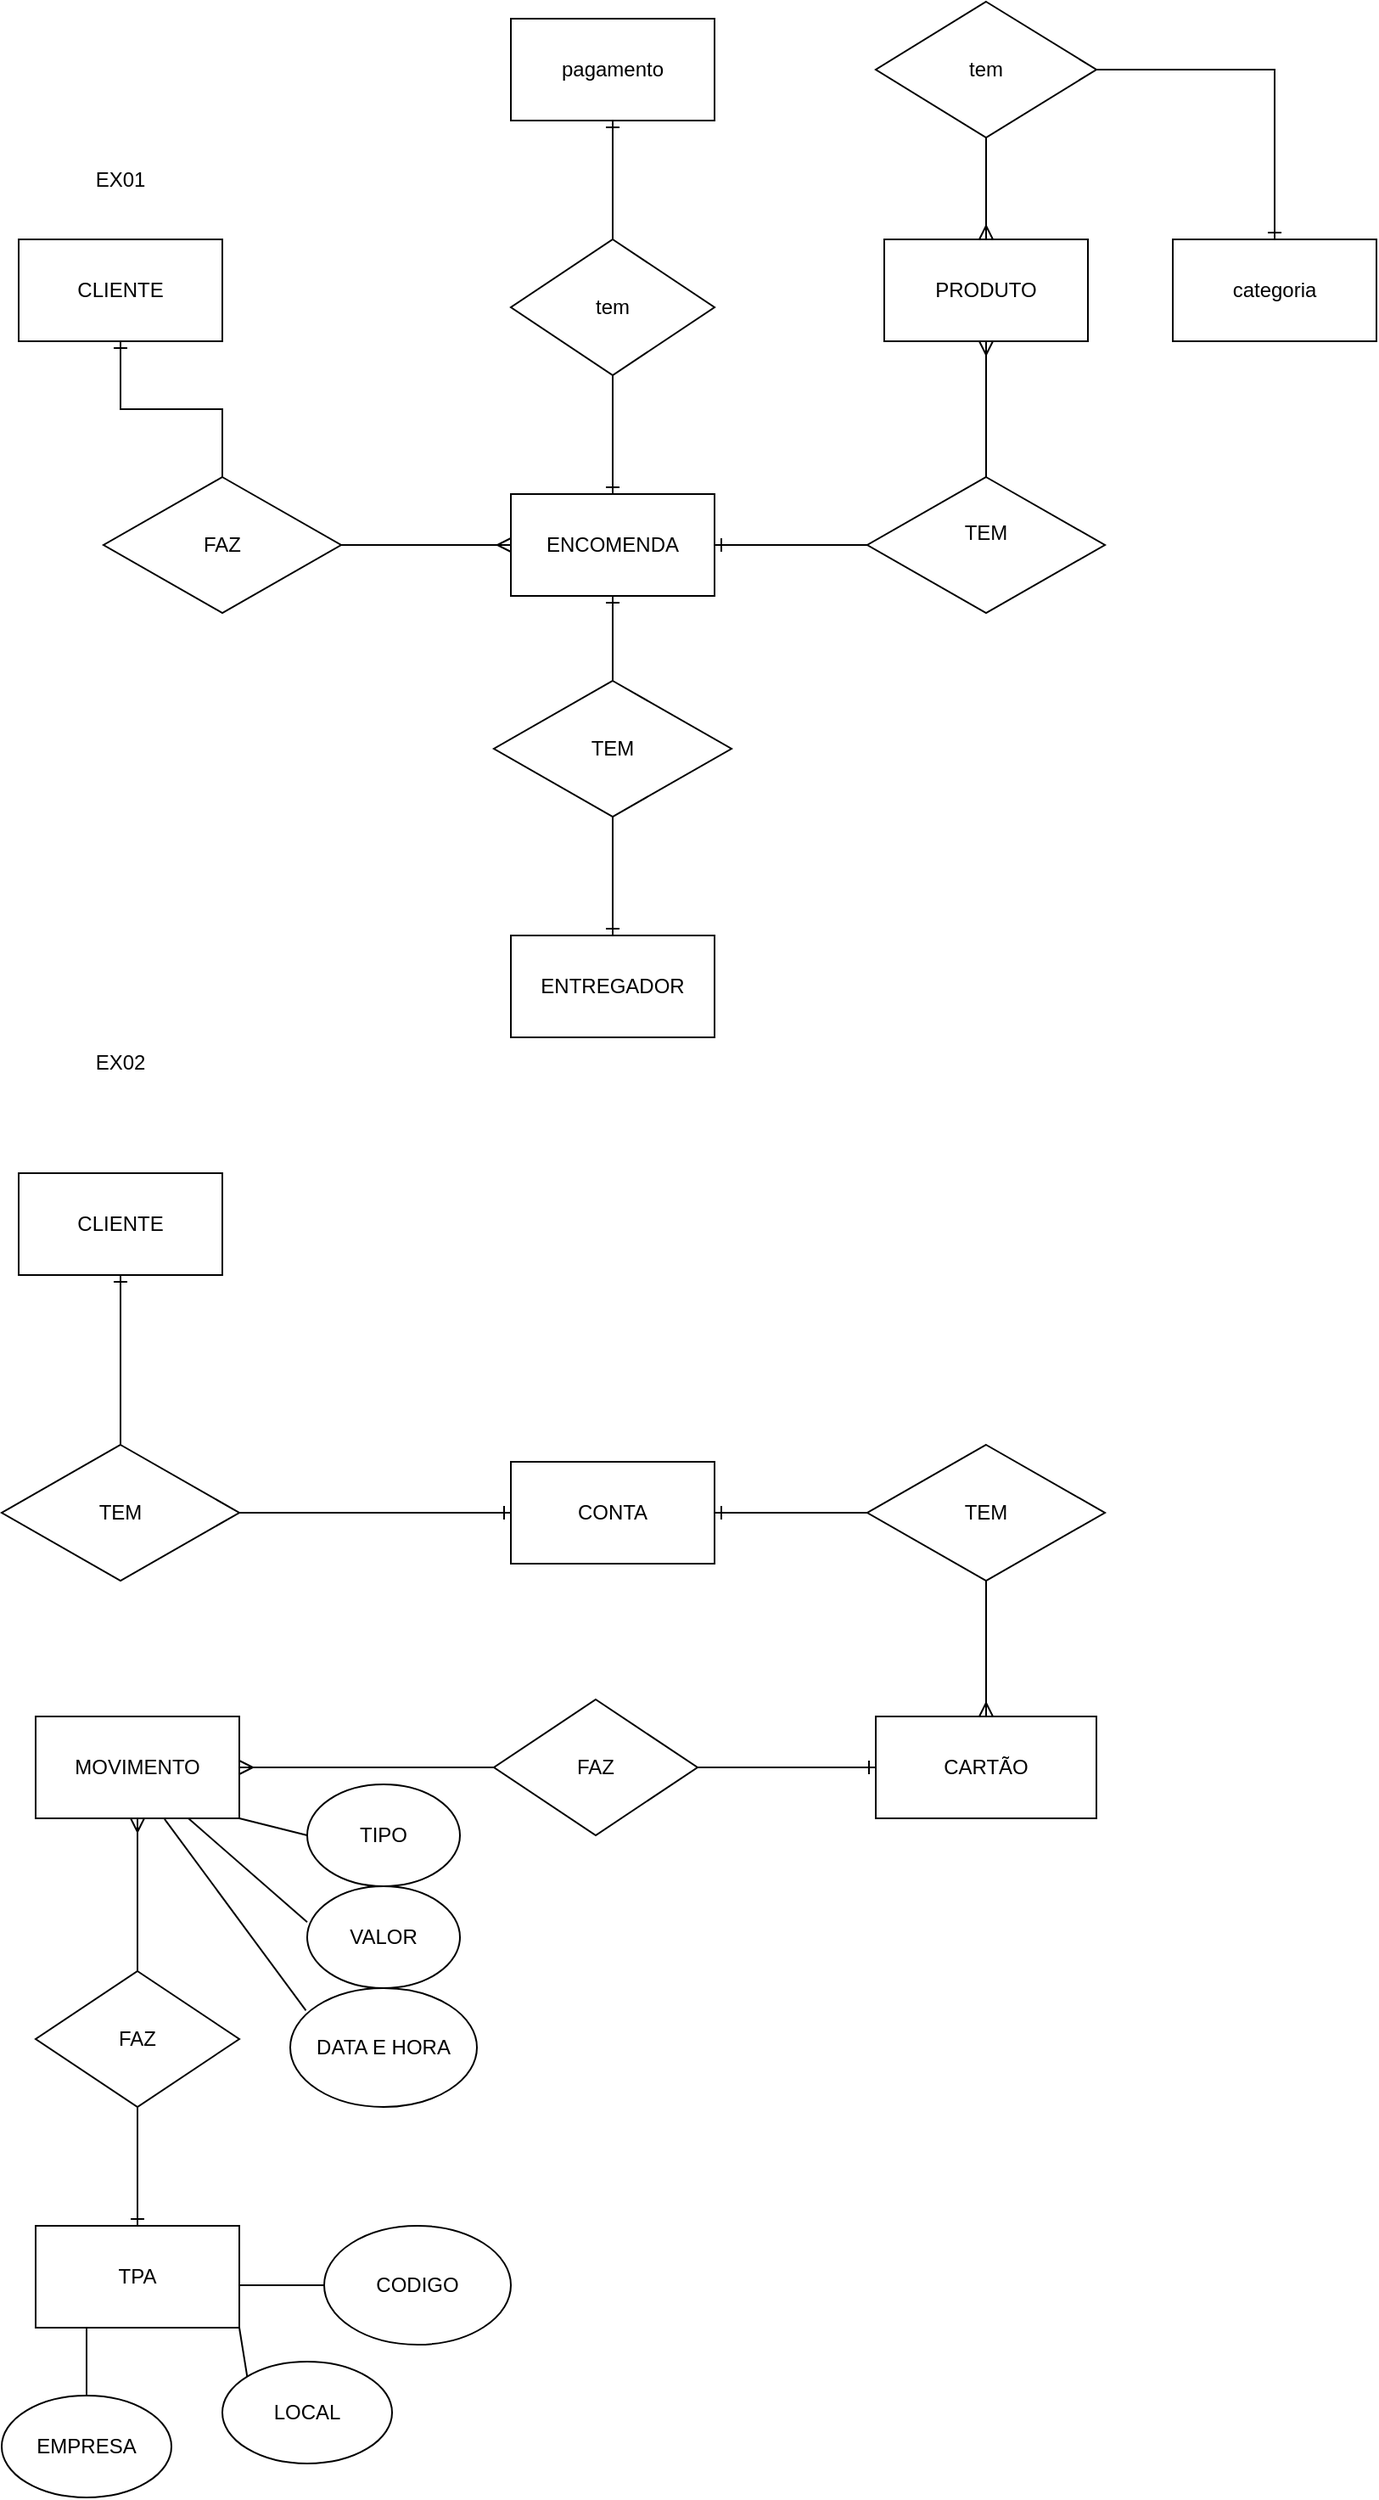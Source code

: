 <mxfile version="24.6.4" type="device">
  <diagram name="Página-1" id="IA2HHuJzdY3TuBetIFFh">
    <mxGraphModel dx="3838" dy="1505" grid="1" gridSize="10" guides="1" tooltips="1" connect="1" arrows="1" fold="1" page="1" pageScale="1" pageWidth="3300" pageHeight="4681" math="0" shadow="0">
      <root>
        <mxCell id="0" />
        <mxCell id="1" parent="0" />
        <mxCell id="CxWDEIbPLl6YVm0UDRo3-2" value="CLIENTE" style="rounded=0;whiteSpace=wrap;html=1;labelBackgroundColor=none;" parent="1" vertex="1">
          <mxGeometry y="170" width="120" height="60" as="geometry" />
        </mxCell>
        <mxCell id="CxWDEIbPLl6YVm0UDRo3-3" value="PRODUTO" style="rounded=0;whiteSpace=wrap;html=1;labelBackgroundColor=none;" parent="1" vertex="1">
          <mxGeometry x="510" y="170" width="120" height="60" as="geometry" />
        </mxCell>
        <mxCell id="CxWDEIbPLl6YVm0UDRo3-4" value="ENCOMENDA" style="rounded=0;whiteSpace=wrap;html=1;labelBackgroundColor=none;" parent="1" vertex="1">
          <mxGeometry x="290" y="320" width="120" height="60" as="geometry" />
        </mxCell>
        <mxCell id="CxWDEIbPLl6YVm0UDRo3-20" value="" style="endArrow=ERone;html=1;rounded=0;entryX=0.5;entryY=0;entryDx=0;entryDy=0;exitX=0.5;exitY=1;exitDx=0;exitDy=0;endFill=0;" parent="1" target="CxWDEIbPLl6YVm0UDRo3-4" edge="1">
          <mxGeometry width="50" height="50" relative="1" as="geometry">
            <mxPoint x="350" y="250" as="sourcePoint" />
            <mxPoint x="360" y="250" as="targetPoint" />
          </mxGeometry>
        </mxCell>
        <mxCell id="CxWDEIbPLl6YVm0UDRo3-26" value="" style="edgeStyle=orthogonalEdgeStyle;rounded=0;orthogonalLoop=1;jettySize=auto;html=1;endArrow=ERone;endFill=0;" parent="1" source="CxWDEIbPLl6YVm0UDRo3-23" target="CxWDEIbPLl6YVm0UDRo3-2" edge="1">
          <mxGeometry relative="1" as="geometry" />
        </mxCell>
        <mxCell id="CxWDEIbPLl6YVm0UDRo3-27" value="" style="edgeStyle=orthogonalEdgeStyle;rounded=0;orthogonalLoop=1;jettySize=auto;html=1;endArrow=ERmany;endFill=0;" parent="1" source="CxWDEIbPLl6YVm0UDRo3-23" target="CxWDEIbPLl6YVm0UDRo3-4" edge="1">
          <mxGeometry relative="1" as="geometry" />
        </mxCell>
        <mxCell id="CxWDEIbPLl6YVm0UDRo3-23" value="FAZ" style="rhombus;whiteSpace=wrap;html=1;" parent="1" vertex="1">
          <mxGeometry x="50" y="310" width="140" height="80" as="geometry" />
        </mxCell>
        <mxCell id="CxWDEIbPLl6YVm0UDRo3-29" value="" style="edgeStyle=orthogonalEdgeStyle;rounded=0;orthogonalLoop=1;jettySize=auto;html=1;endArrow=ERmany;endFill=0;" parent="1" source="CxWDEIbPLl6YVm0UDRo3-28" target="CxWDEIbPLl6YVm0UDRo3-3" edge="1">
          <mxGeometry relative="1" as="geometry" />
        </mxCell>
        <mxCell id="CxWDEIbPLl6YVm0UDRo3-30" value="" style="edgeStyle=orthogonalEdgeStyle;rounded=0;orthogonalLoop=1;jettySize=auto;html=1;endArrow=ERone;endFill=0;" parent="1" source="CxWDEIbPLl6YVm0UDRo3-28" target="CxWDEIbPLl6YVm0UDRo3-4" edge="1">
          <mxGeometry relative="1" as="geometry" />
        </mxCell>
        <mxCell id="CxWDEIbPLl6YVm0UDRo3-28" value="TEM&lt;div&gt;&lt;br&gt;&lt;/div&gt;" style="rhombus;whiteSpace=wrap;html=1;" parent="1" vertex="1">
          <mxGeometry x="500" y="310" width="140" height="80" as="geometry" />
        </mxCell>
        <mxCell id="CxWDEIbPLl6YVm0UDRo3-31" value="ENTREGADOR" style="rounded=0;whiteSpace=wrap;html=1;" parent="1" vertex="1">
          <mxGeometry x="290" y="580" width="120" height="60" as="geometry" />
        </mxCell>
        <mxCell id="CxWDEIbPLl6YVm0UDRo3-33" value="" style="edgeStyle=orthogonalEdgeStyle;rounded=0;orthogonalLoop=1;jettySize=auto;html=1;endArrow=ERone;endFill=0;" parent="1" source="CxWDEIbPLl6YVm0UDRo3-32" target="CxWDEIbPLl6YVm0UDRo3-4" edge="1">
          <mxGeometry relative="1" as="geometry" />
        </mxCell>
        <mxCell id="CxWDEIbPLl6YVm0UDRo3-34" value="" style="edgeStyle=orthogonalEdgeStyle;rounded=0;orthogonalLoop=1;jettySize=auto;html=1;endArrow=ERone;endFill=0;entryX=0.5;entryY=0;entryDx=0;entryDy=0;" parent="1" source="CxWDEIbPLl6YVm0UDRo3-32" target="CxWDEIbPLl6YVm0UDRo3-31" edge="1">
          <mxGeometry relative="1" as="geometry" />
        </mxCell>
        <mxCell id="CxWDEIbPLl6YVm0UDRo3-32" value="TEM" style="rhombus;whiteSpace=wrap;html=1;" parent="1" vertex="1">
          <mxGeometry x="280" y="430" width="140" height="80" as="geometry" />
        </mxCell>
        <mxCell id="CxWDEIbPLl6YVm0UDRo3-35" value="EX01" style="text;html=1;align=center;verticalAlign=middle;whiteSpace=wrap;rounded=0;" parent="1" vertex="1">
          <mxGeometry x="30" y="120" width="60" height="30" as="geometry" />
        </mxCell>
        <mxCell id="CxWDEIbPLl6YVm0UDRo3-36" value="EX02" style="text;html=1;align=center;verticalAlign=middle;whiteSpace=wrap;rounded=0;" parent="1" vertex="1">
          <mxGeometry x="30" y="640" width="60" height="30" as="geometry" />
        </mxCell>
        <mxCell id="CxWDEIbPLl6YVm0UDRo3-38" value="CLIENTE" style="rounded=0;whiteSpace=wrap;html=1;" parent="1" vertex="1">
          <mxGeometry y="720" width="120" height="60" as="geometry" />
        </mxCell>
        <mxCell id="CxWDEIbPLl6YVm0UDRo3-39" value="CONTA" style="rounded=0;whiteSpace=wrap;html=1;" parent="1" vertex="1">
          <mxGeometry x="290" y="890" width="120" height="60" as="geometry" />
        </mxCell>
        <mxCell id="CxWDEIbPLl6YVm0UDRo3-41" value="MOVIMENTO" style="rounded=0;whiteSpace=wrap;html=1;" parent="1" vertex="1">
          <mxGeometry x="10" y="1040" width="120" height="60" as="geometry" />
        </mxCell>
        <mxCell id="CxWDEIbPLl6YVm0UDRo3-42" value="CARTÃO" style="rounded=0;whiteSpace=wrap;html=1;" parent="1" vertex="1">
          <mxGeometry x="505" y="1040" width="130" height="60" as="geometry" />
        </mxCell>
        <mxCell id="CxWDEIbPLl6YVm0UDRo3-44" value="" style="edgeStyle=orthogonalEdgeStyle;rounded=0;orthogonalLoop=1;jettySize=auto;html=1;endArrow=ERone;endFill=0;" parent="1" source="CxWDEIbPLl6YVm0UDRo3-43" target="CxWDEIbPLl6YVm0UDRo3-38" edge="1">
          <mxGeometry relative="1" as="geometry" />
        </mxCell>
        <mxCell id="CxWDEIbPLl6YVm0UDRo3-45" value="" style="edgeStyle=orthogonalEdgeStyle;rounded=0;orthogonalLoop=1;jettySize=auto;html=1;endArrow=ERone;endFill=0;" parent="1" source="CxWDEIbPLl6YVm0UDRo3-43" target="CxWDEIbPLl6YVm0UDRo3-39" edge="1">
          <mxGeometry relative="1" as="geometry" />
        </mxCell>
        <mxCell id="CxWDEIbPLl6YVm0UDRo3-43" value="TEM" style="rhombus;whiteSpace=wrap;html=1;" parent="1" vertex="1">
          <mxGeometry x="-10" y="880" width="140" height="80" as="geometry" />
        </mxCell>
        <mxCell id="CxWDEIbPLl6YVm0UDRo3-50" value="" style="edgeStyle=orthogonalEdgeStyle;rounded=0;orthogonalLoop=1;jettySize=auto;html=1;endArrow=ERmany;endFill=0;" parent="1" source="CxWDEIbPLl6YVm0UDRo3-49" target="CxWDEIbPLl6YVm0UDRo3-42" edge="1">
          <mxGeometry relative="1" as="geometry" />
        </mxCell>
        <mxCell id="CxWDEIbPLl6YVm0UDRo3-51" value="" style="edgeStyle=orthogonalEdgeStyle;rounded=0;orthogonalLoop=1;jettySize=auto;html=1;endArrow=ERone;endFill=0;" parent="1" source="CxWDEIbPLl6YVm0UDRo3-49" target="CxWDEIbPLl6YVm0UDRo3-39" edge="1">
          <mxGeometry relative="1" as="geometry" />
        </mxCell>
        <mxCell id="CxWDEIbPLl6YVm0UDRo3-49" value="TEM" style="rhombus;whiteSpace=wrap;html=1;" parent="1" vertex="1">
          <mxGeometry x="500" y="880" width="140" height="80" as="geometry" />
        </mxCell>
        <mxCell id="CxWDEIbPLl6YVm0UDRo3-54" value="" style="edgeStyle=orthogonalEdgeStyle;rounded=0;orthogonalLoop=1;jettySize=auto;html=1;endArrow=ERone;endFill=0;" parent="1" source="CxWDEIbPLl6YVm0UDRo3-52" target="CxWDEIbPLl6YVm0UDRo3-42" edge="1">
          <mxGeometry relative="1" as="geometry" />
        </mxCell>
        <mxCell id="CxWDEIbPLl6YVm0UDRo3-55" value="" style="edgeStyle=orthogonalEdgeStyle;rounded=0;orthogonalLoop=1;jettySize=auto;html=1;endArrow=ERmany;endFill=0;" parent="1" source="CxWDEIbPLl6YVm0UDRo3-52" target="CxWDEIbPLl6YVm0UDRo3-41" edge="1">
          <mxGeometry relative="1" as="geometry" />
        </mxCell>
        <mxCell id="CxWDEIbPLl6YVm0UDRo3-52" value="FAZ" style="rhombus;whiteSpace=wrap;html=1;" parent="1" vertex="1">
          <mxGeometry x="280" y="1030" width="120" height="80" as="geometry" />
        </mxCell>
        <mxCell id="CxWDEIbPLl6YVm0UDRo3-59" value="VALOR" style="ellipse;whiteSpace=wrap;html=1;" parent="1" vertex="1">
          <mxGeometry x="170" y="1140" width="90" height="60" as="geometry" />
        </mxCell>
        <mxCell id="CxWDEIbPLl6YVm0UDRo3-60" value="DATA E HORA" style="ellipse;whiteSpace=wrap;html=1;" parent="1" vertex="1">
          <mxGeometry x="160" y="1200" width="110" height="70" as="geometry" />
        </mxCell>
        <mxCell id="CxWDEIbPLl6YVm0UDRo3-61" value="" style="endArrow=none;html=1;rounded=0;entryX=0.75;entryY=1;entryDx=0;entryDy=0;entryPerimeter=0;exitX=0;exitY=0.353;exitDx=0;exitDy=0;exitPerimeter=0;" parent="1" source="CxWDEIbPLl6YVm0UDRo3-59" target="CxWDEIbPLl6YVm0UDRo3-41" edge="1">
          <mxGeometry width="50" height="50" relative="1" as="geometry">
            <mxPoint x="160" y="1190" as="sourcePoint" />
            <mxPoint x="210" y="1140" as="targetPoint" />
          </mxGeometry>
        </mxCell>
        <mxCell id="CxWDEIbPLl6YVm0UDRo3-62" value="" style="endArrow=none;html=1;rounded=0;entryX=1;entryY=1;entryDx=0;entryDy=0;exitX=0;exitY=0.5;exitDx=0;exitDy=0;" parent="1" source="CxWDEIbPLl6YVm0UDRo3-63" target="CxWDEIbPLl6YVm0UDRo3-41" edge="1">
          <mxGeometry width="50" height="50" relative="1" as="geometry">
            <mxPoint x="160" y="1130" as="sourcePoint" />
            <mxPoint x="210" y="1080" as="targetPoint" />
          </mxGeometry>
        </mxCell>
        <mxCell id="CxWDEIbPLl6YVm0UDRo3-63" value="TIPO" style="ellipse;whiteSpace=wrap;html=1;" parent="1" vertex="1">
          <mxGeometry x="170" y="1080" width="90" height="60" as="geometry" />
        </mxCell>
        <mxCell id="CxWDEIbPLl6YVm0UDRo3-64" value="" style="endArrow=none;html=1;rounded=0;entryX=0.633;entryY=1.007;entryDx=0;entryDy=0;entryPerimeter=0;exitX=0.084;exitY=0.189;exitDx=0;exitDy=0;exitPerimeter=0;" parent="1" source="CxWDEIbPLl6YVm0UDRo3-60" target="CxWDEIbPLl6YVm0UDRo3-41" edge="1">
          <mxGeometry width="50" height="50" relative="1" as="geometry">
            <mxPoint x="110" y="1200" as="sourcePoint" />
            <mxPoint x="160" y="1150" as="targetPoint" />
          </mxGeometry>
        </mxCell>
        <mxCell id="CxWDEIbPLl6YVm0UDRo3-65" value="TPA" style="rounded=0;whiteSpace=wrap;html=1;" parent="1" vertex="1">
          <mxGeometry x="10" y="1340" width="120" height="60" as="geometry" />
        </mxCell>
        <mxCell id="CxWDEIbPLl6YVm0UDRo3-68" value="" style="edgeStyle=orthogonalEdgeStyle;rounded=0;orthogonalLoop=1;jettySize=auto;html=1;endArrow=ERmany;endFill=0;" parent="1" source="CxWDEIbPLl6YVm0UDRo3-67" target="CxWDEIbPLl6YVm0UDRo3-41" edge="1">
          <mxGeometry relative="1" as="geometry" />
        </mxCell>
        <mxCell id="CxWDEIbPLl6YVm0UDRo3-69" value="" style="edgeStyle=orthogonalEdgeStyle;rounded=0;orthogonalLoop=1;jettySize=auto;html=1;endArrow=ERone;endFill=0;" parent="1" source="CxWDEIbPLl6YVm0UDRo3-67" target="CxWDEIbPLl6YVm0UDRo3-65" edge="1">
          <mxGeometry relative="1" as="geometry" />
        </mxCell>
        <mxCell id="CxWDEIbPLl6YVm0UDRo3-67" value="FAZ" style="rhombus;whiteSpace=wrap;html=1;" parent="1" vertex="1">
          <mxGeometry x="10" y="1190" width="120" height="80" as="geometry" />
        </mxCell>
        <mxCell id="CxWDEIbPLl6YVm0UDRo3-70" value="EMPRESA" style="ellipse;whiteSpace=wrap;html=1;" parent="1" vertex="1">
          <mxGeometry x="-10" y="1440" width="100" height="60" as="geometry" />
        </mxCell>
        <mxCell id="CxWDEIbPLl6YVm0UDRo3-71" value="CODIGO" style="ellipse;whiteSpace=wrap;html=1;" parent="1" vertex="1">
          <mxGeometry x="180" y="1340" width="110" height="70" as="geometry" />
        </mxCell>
        <mxCell id="CxWDEIbPLl6YVm0UDRo3-72" value="LOCAL" style="ellipse;whiteSpace=wrap;html=1;" parent="1" vertex="1">
          <mxGeometry x="120" y="1420" width="100" height="60" as="geometry" />
        </mxCell>
        <mxCell id="CxWDEIbPLl6YVm0UDRo3-73" value="" style="endArrow=none;html=1;rounded=0;entryX=0;entryY=0;entryDx=0;entryDy=0;" parent="1" target="CxWDEIbPLl6YVm0UDRo3-72" edge="1">
          <mxGeometry width="50" height="50" relative="1" as="geometry">
            <mxPoint x="130" y="1400" as="sourcePoint" />
            <mxPoint x="180" y="1350" as="targetPoint" />
          </mxGeometry>
        </mxCell>
        <mxCell id="CxWDEIbPLl6YVm0UDRo3-74" value="" style="endArrow=none;html=1;rounded=0;entryX=0;entryY=0.5;entryDx=0;entryDy=0;exitX=1;exitY=0.583;exitDx=0;exitDy=0;exitPerimeter=0;" parent="1" source="CxWDEIbPLl6YVm0UDRo3-65" target="CxWDEIbPLl6YVm0UDRo3-71" edge="1">
          <mxGeometry width="50" height="50" relative="1" as="geometry">
            <mxPoint x="130" y="1380" as="sourcePoint" />
            <mxPoint x="180" y="1330" as="targetPoint" />
          </mxGeometry>
        </mxCell>
        <mxCell id="CxWDEIbPLl6YVm0UDRo3-75" value="" style="endArrow=none;html=1;rounded=0;entryX=0.25;entryY=1;entryDx=0;entryDy=0;" parent="1" target="CxWDEIbPLl6YVm0UDRo3-65" edge="1">
          <mxGeometry width="50" height="50" relative="1" as="geometry">
            <mxPoint x="40" y="1440" as="sourcePoint" />
            <mxPoint x="90" y="1390" as="targetPoint" />
          </mxGeometry>
        </mxCell>
        <mxCell id="CxWDEIbPLl6YVm0UDRo3-76" value="pagamento" style="rounded=0;whiteSpace=wrap;html=1;" parent="1" vertex="1">
          <mxGeometry x="290" y="40" width="120" height="60" as="geometry" />
        </mxCell>
        <mxCell id="CxWDEIbPLl6YVm0UDRo3-78" value="" style="edgeStyle=orthogonalEdgeStyle;rounded=0;orthogonalLoop=1;jettySize=auto;html=1;endArrow=ERone;endFill=0;" parent="1" source="CxWDEIbPLl6YVm0UDRo3-77" target="CxWDEIbPLl6YVm0UDRo3-76" edge="1">
          <mxGeometry relative="1" as="geometry" />
        </mxCell>
        <mxCell id="CxWDEIbPLl6YVm0UDRo3-77" value="tem" style="rhombus;whiteSpace=wrap;html=1;" parent="1" vertex="1">
          <mxGeometry x="290" y="170" width="120" height="80" as="geometry" />
        </mxCell>
        <mxCell id="QzqHhvidWDPaoI9phsWE-1" value="categoria" style="rounded=0;whiteSpace=wrap;html=1;" vertex="1" parent="1">
          <mxGeometry x="680" y="170" width="120" height="60" as="geometry" />
        </mxCell>
        <mxCell id="QzqHhvidWDPaoI9phsWE-4" value="" style="edgeStyle=orthogonalEdgeStyle;rounded=0;orthogonalLoop=1;jettySize=auto;html=1;endArrow=ERone;endFill=0;" edge="1" parent="1" source="QzqHhvidWDPaoI9phsWE-2" target="QzqHhvidWDPaoI9phsWE-1">
          <mxGeometry relative="1" as="geometry" />
        </mxCell>
        <mxCell id="QzqHhvidWDPaoI9phsWE-5" value="" style="edgeStyle=orthogonalEdgeStyle;rounded=0;orthogonalLoop=1;jettySize=auto;html=1;endArrow=ERmany;endFill=0;" edge="1" parent="1" source="QzqHhvidWDPaoI9phsWE-2" target="CxWDEIbPLl6YVm0UDRo3-3">
          <mxGeometry relative="1" as="geometry" />
        </mxCell>
        <mxCell id="QzqHhvidWDPaoI9phsWE-2" value="tem" style="rhombus;whiteSpace=wrap;html=1;" vertex="1" parent="1">
          <mxGeometry x="505" y="30" width="130" height="80" as="geometry" />
        </mxCell>
      </root>
    </mxGraphModel>
  </diagram>
</mxfile>

